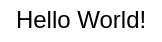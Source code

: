 <mxfile version="16.6.4" type="device"><diagram id="qmg57KgzavpGshSfio9r" name="Page-1"><mxGraphModel dx="944" dy="696" grid="1" gridSize="10" guides="1" tooltips="1" connect="1" arrows="1" fold="1" page="1" pageScale="1" pageWidth="1169" pageHeight="827" math="0" shadow="0"><root><mxCell id="0"/><mxCell id="1" parent="0"/><mxCell id="dZeE24-flML0XhvIdgZZ-1" value="Hello World!" style="text;html=1;align=center;verticalAlign=middle;resizable=0;points=[];autosize=1;strokeColor=none;fillColor=none;" vertex="1" parent="1"><mxGeometry x="320" y="130" width="80" height="20" as="geometry"/></mxCell></root></mxGraphModel></diagram></mxfile>